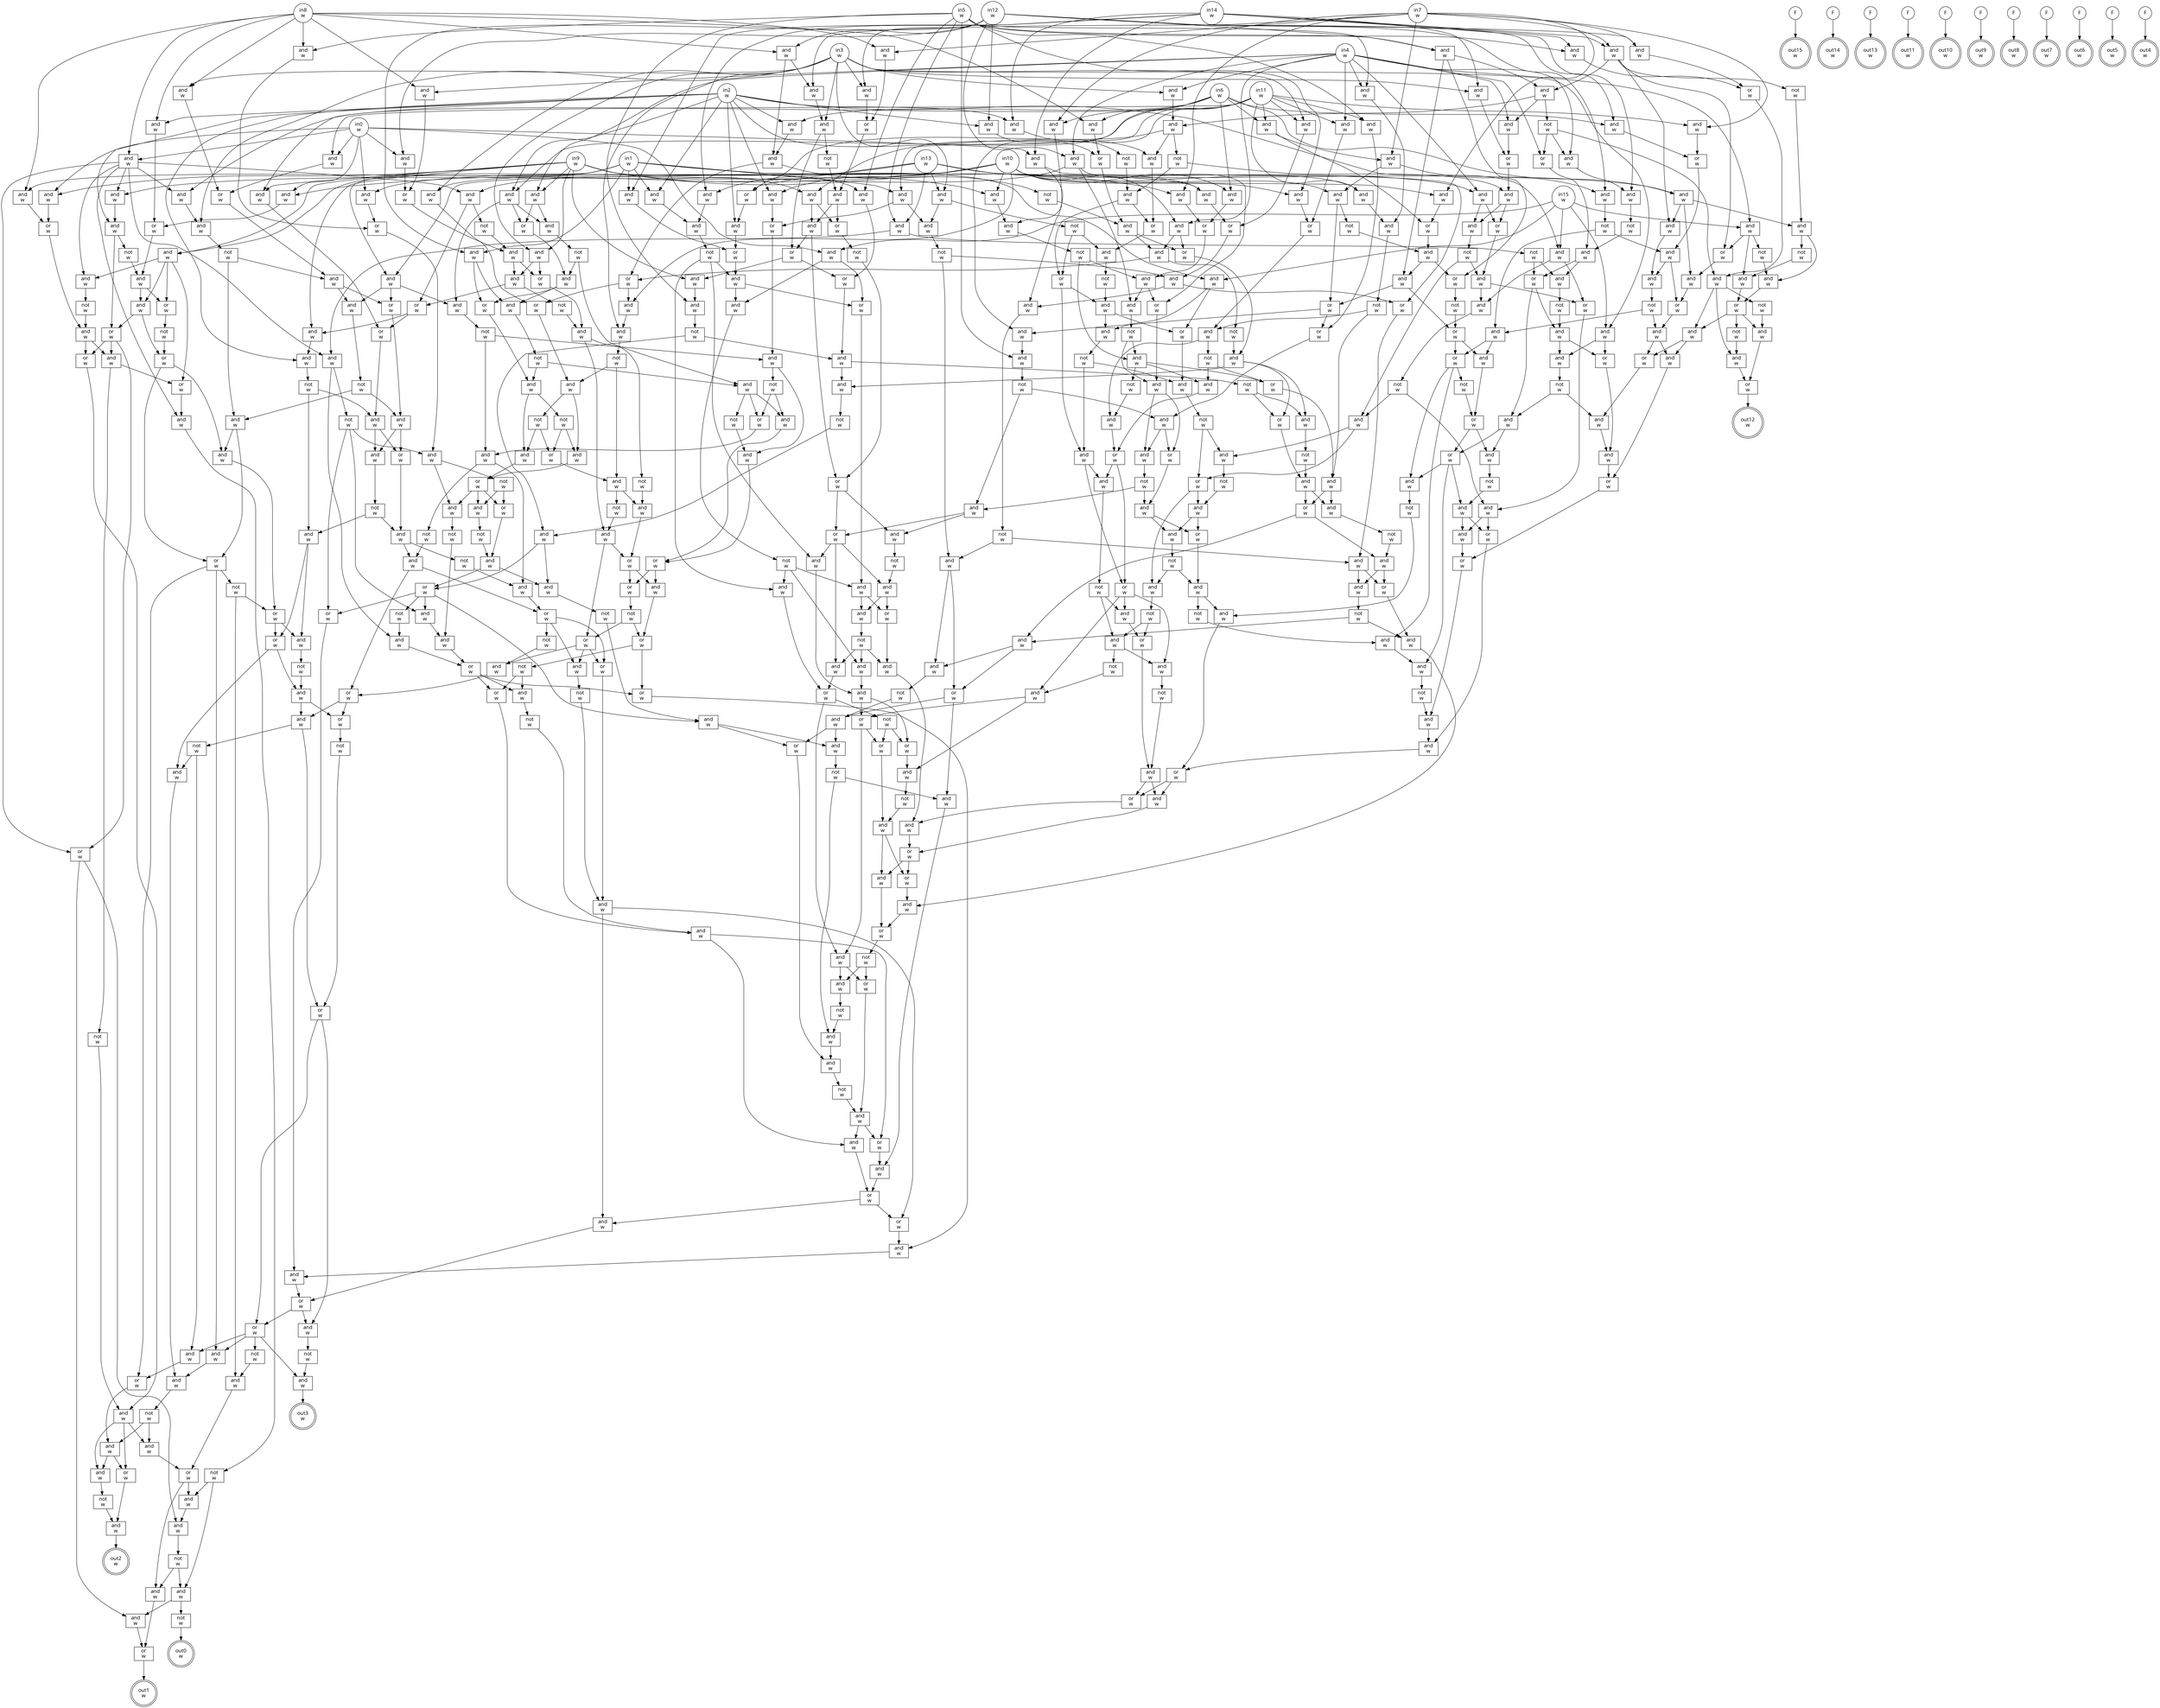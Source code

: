 digraph circuit{
	node [style = filled, fillcolor = white,shape=rect, fontname=geneva]
	g0 [label="in0\nw",shape=circle,fillcolor=white]
	g1 [label="in1\nw",shape=circle,fillcolor=white]
	g2 [label="in2\nw",shape=circle,fillcolor=white]
	g3 [label="in3\nw",shape=circle,fillcolor=white]
	g4 [label="in4\nw",shape=circle,fillcolor=white]
	g5 [label="in5\nw",shape=circle,fillcolor=white]
	g6 [label="in6\nw",shape=circle,fillcolor=white]
	g7 [label="in7\nw",shape=circle,fillcolor=white]
	g8 [label="in8\nw",shape=circle,fillcolor=white]
	g9 [label="in9\nw",shape=circle,fillcolor=white]
	g10 [label="in10\nw",shape=circle,fillcolor=white]
	g11 [label="in11\nw",shape=circle,fillcolor=white]
	g12 [label="in12\nw",shape=circle,fillcolor=white]
	g13 [label="in13\nw",shape=circle,fillcolor=white]
	g14 [label="in14\nw",shape=circle,fillcolor=white]
	g15 [label="in15\nw",shape=circle,fillcolor=white]
	g16 [label="F",shape=circle,fillcolor=white]
	g17 [label="F",shape=circle,fillcolor=white]
	g18 [label="F",shape=circle,fillcolor=white]
	g19 [label="F",shape=circle,fillcolor=white]
	g20 [label="F",shape=circle,fillcolor=white]
	g21 [label="F",shape=circle,fillcolor=white]
	g22 [label="F",shape=circle,fillcolor=white]
	g23 [label="F",shape=circle,fillcolor=white]
	g24 [label="F",shape=circle,fillcolor=white]
	g25 [label="F",shape=circle,fillcolor=white]
	g26 [label="F",shape=circle,fillcolor=white]
	g27 [label="and\nw",fillcolor=white]
	g28 [label="and\nw",fillcolor=white]
	g29 [label="and\nw",fillcolor=white]
	g30 [label="and\nw",fillcolor=white]
	g31 [label="and\nw",fillcolor=white]
	g32 [label="not\nw",fillcolor=white]
	g33 [label="and\nw",fillcolor=white]
	g34 [label="and\nw",fillcolor=white]
	g35 [label="and\nw",fillcolor=white]
	g36 [label="and\nw",fillcolor=white]
	g37 [label="and\nw",fillcolor=white]
	g38 [label="and\nw",fillcolor=white]
	g39 [label="and\nw",fillcolor=white]
	g40 [label="and\nw",fillcolor=white]
	g41 [label="not\nw",fillcolor=white]
	g42 [label="and\nw",fillcolor=white]
	g43 [label="and\nw",fillcolor=white]
	g44 [label="and\nw",fillcolor=white]
	g45 [label="and\nw",fillcolor=white]
	g46 [label="or\nw",fillcolor=white]
	g47 [label="and\nw",fillcolor=white]
	g48 [label="and\nw",fillcolor=white]
	g49 [label="not\nw",fillcolor=white]
	g50 [label="and\nw",fillcolor=white]
	g51 [label="and\nw",fillcolor=white]
	g52 [label="and\nw",fillcolor=white]
	g53 [label="and\nw",fillcolor=white]
	g54 [label="not\nw",fillcolor=white]
	g55 [label="and\nw",fillcolor=white]
	g56 [label="not\nw",fillcolor=white]
	g57 [label="or\nw",fillcolor=white]
	g58 [label="and\nw",fillcolor=white]
	g59 [label="and\nw",fillcolor=white]
	g60 [label="or\nw",fillcolor=white]
	g61 [label="and\nw",fillcolor=white]
	g62 [label="and\nw",fillcolor=white]
	g63 [label="not\nw",fillcolor=white]
	g64 [label="and\nw",fillcolor=white]
	g65 [label="and\nw",fillcolor=white]
	g66 [label="or\nw",fillcolor=white]
	g67 [label="and\nw",fillcolor=white]
	g68 [label="and\nw",fillcolor=white]
	g69 [label="not\nw",fillcolor=white]
	g70 [label="and\nw",fillcolor=white]
	g71 [label="not\nw",fillcolor=white]
	g72 [label="and\nw",fillcolor=white]
	g73 [label="or\nw",fillcolor=white]
	g74 [label="and\nw",fillcolor=white]
	g75 [label="or\nw",fillcolor=white]
	g76 [label="not\nw",fillcolor=white]
	g77 [label="or\nw",fillcolor=white]
	g78 [label="or\nw",fillcolor=white]
	g79 [label="not\nw",fillcolor=white]
	g80 [label="and\nw",fillcolor=white]
	g81 [label="or\nw",fillcolor=white]
	g82 [label="and\nw",fillcolor=white]
	g83 [label="and\nw",fillcolor=white]
	g84 [label="and\nw",fillcolor=white]
	g85 [label="not\nw",fillcolor=white]
	g86 [label="and\nw",fillcolor=white]
	g87 [label="and\nw",fillcolor=white]
	g88 [label="not\nw",fillcolor=white]
	g89 [label="and\nw",fillcolor=white]
	g90 [label="or\nw",fillcolor=white]
	g91 [label="and\nw",fillcolor=white]
	g92 [label="and\nw",fillcolor=white]
	g93 [label="and\nw",fillcolor=white]
	g94 [label="or\nw",fillcolor=white]
	g95 [label="and\nw",fillcolor=white]
	g96 [label="or\nw",fillcolor=white]
	g97 [label="and\nw",fillcolor=white]
	g98 [label="not\nw",fillcolor=white]
	g99 [label="and\nw",fillcolor=white]
	g100 [label="or\nw",fillcolor=white]
	g101 [label="and\nw",fillcolor=white]
	g102 [label="and\nw",fillcolor=white]
	g103 [label="and\nw",fillcolor=white]
	g104 [label="or\nw",fillcolor=white]
	g105 [label="not\nw",fillcolor=white]
	g106 [label="and\nw",fillcolor=white]
	g107 [label="or\nw",fillcolor=white]
	g108 [label="and\nw",fillcolor=white]
	g109 [label="and\nw",fillcolor=white]
	g110 [label="and\nw",fillcolor=white]
	g111 [label="and\nw",fillcolor=white]
	g112 [label="and\nw",fillcolor=white]
	g113 [label="not\nw",fillcolor=white]
	g114 [label="and\nw",fillcolor=white]
	g115 [label="not\nw",fillcolor=white]
	g116 [label="or\nw",fillcolor=white]
	g117 [label="and\nw",fillcolor=white]
	g118 [label="and\nw",fillcolor=white]
	g119 [label="not\nw",fillcolor=white]
	g120 [label="and\nw",fillcolor=white]
	g121 [label="or\nw",fillcolor=white]
	g122 [label="and\nw",fillcolor=white]
	g123 [label="and\nw",fillcolor=white]
	g124 [label="or\nw",fillcolor=white]
	g125 [label="and\nw",fillcolor=white]
	g126 [label="and\nw",fillcolor=white]
	g127 [label="not\nw",fillcolor=white]
	g128 [label="and\nw",fillcolor=white]
	g129 [label="and\nw",fillcolor=white]
	g130 [label="not\nw",fillcolor=white]
	g131 [label="or\nw",fillcolor=white]
	g132 [label="and\nw",fillcolor=white]
	g133 [label="or\nw",fillcolor=white]
	g134 [label="and\nw",fillcolor=white]
	g135 [label="and\nw",fillcolor=white]
	g136 [label="and\nw",fillcolor=white]
	g137 [label="and\nw",fillcolor=white]
	g138 [label="and\nw",fillcolor=white]
	g139 [label="not\nw",fillcolor=white]
	g140 [label="or\nw",fillcolor=white]
	g141 [label="and\nw",fillcolor=white]
	g142 [label="or\nw",fillcolor=white]
	g143 [label="and\nw",fillcolor=white]
	g144 [label="not\nw",fillcolor=white]
	g145 [label="and\nw",fillcolor=white]
	g146 [label="and\nw",fillcolor=white]
	g147 [label="or\nw",fillcolor=white]
	g148 [label="and\nw",fillcolor=white]
	g149 [label="not\nw",fillcolor=white]
	g150 [label="and\nw",fillcolor=white]
	g151 [label="and\nw",fillcolor=white]
	g152 [label="or\nw",fillcolor=white]
	g153 [label="or\nw",fillcolor=white]
	g154 [label="and\nw",fillcolor=white]
	g155 [label="and\nw",fillcolor=white]
	g156 [label="not\nw",fillcolor=white]
	g157 [label="and\nw",fillcolor=white]
	g158 [label="not\nw",fillcolor=white]
	g159 [label="or\nw",fillcolor=white]
	g160 [label="not\nw",fillcolor=white]
	g161 [label="or\nw",fillcolor=white]
	g162 [label="or\nw",fillcolor=white]
	g163 [label="and\nw",fillcolor=white]
	g164 [label="not\nw",fillcolor=white]
	g165 [label="and\nw",fillcolor=white]
	g166 [label="and\nw",fillcolor=white]
	g167 [label="and\nw",fillcolor=white]
	g168 [label="and\nw",fillcolor=white]
	g169 [label="and\nw",fillcolor=white]
	g170 [label="and\nw",fillcolor=white]
	g171 [label="not\nw",fillcolor=white]
	g172 [label="and\nw",fillcolor=white]
	g173 [label="and\nw",fillcolor=white]
	g174 [label="or\nw",fillcolor=white]
	g175 [label="not\nw",fillcolor=white]
	g176 [label="and\nw",fillcolor=white]
	g177 [label="or\nw",fillcolor=white]
	g178 [label="and\nw",fillcolor=white]
	g179 [label="and\nw",fillcolor=white]
	g180 [label="not\nw",fillcolor=white]
	g181 [label="or\nw",fillcolor=white]
	g182 [label="and\nw",fillcolor=white]
	g183 [label="and\nw",fillcolor=white]
	g184 [label="and\nw",fillcolor=white]
	g185 [label="not\nw",fillcolor=white]
	g186 [label="and\nw",fillcolor=white]
	g187 [label="and\nw",fillcolor=white]
	g188 [label="not\nw",fillcolor=white]
	g189 [label="or\nw",fillcolor=white]
	g190 [label="and\nw",fillcolor=white]
	g191 [label="and\nw",fillcolor=white]
	g192 [label="not\nw",fillcolor=white]
	g193 [label="and\nw",fillcolor=white]
	g194 [label="or\nw",fillcolor=white]
	g195 [label="and\nw",fillcolor=white]
	g196 [label="or\nw",fillcolor=white]
	g197 [label="and\nw",fillcolor=white]
	g198 [label="or\nw",fillcolor=white]
	g199 [label="and\nw",fillcolor=white]
	g200 [label="and\nw",fillcolor=white]
	g201 [label="not\nw",fillcolor=white]
	g202 [label="and\nw",fillcolor=white]
	g203 [label="and\nw",fillcolor=white]
	g204 [label="or\nw",fillcolor=white]
	g205 [label="or\nw",fillcolor=white]
	g206 [label="and\nw",fillcolor=white]
	g207 [label="and\nw",fillcolor=white]
	g208 [label="not\nw",fillcolor=white]
	g209 [label="and\nw",fillcolor=white]
	g210 [label="not\nw",fillcolor=white]
	g211 [label="not\nw",fillcolor=white]
	g212 [label="or\nw",fillcolor=white]
	g213 [label="and\nw",fillcolor=white]
	g214 [label="and\nw",fillcolor=white]
	g215 [label="not\nw",fillcolor=white]
	g216 [label="and\nw",fillcolor=white]
	g217 [label="or\nw",fillcolor=white]
	g218 [label="and\nw",fillcolor=white]
	g219 [label="not\nw",fillcolor=white]
	g220 [label="and\nw",fillcolor=white]
	g221 [label="or\nw",fillcolor=white]
	g222 [label="and\nw",fillcolor=white]
	g223 [label="not\nw",fillcolor=white]
	g224 [label="and\nw",fillcolor=white]
	g225 [label="and\nw",fillcolor=white]
	g226 [label="and\nw",fillcolor=white]
	g227 [label="not\nw",fillcolor=white]
	g228 [label="or\nw",fillcolor=white]
	g229 [label="and\nw",fillcolor=white]
	g230 [label="and\nw",fillcolor=white]
	g231 [label="and\nw",fillcolor=white]
	g232 [label="and\nw",fillcolor=white]
	g233 [label="and\nw",fillcolor=white]
	g234 [label="not\nw",fillcolor=white]
	g235 [label="and\nw",fillcolor=white]
	g236 [label="or\nw",fillcolor=white]
	g237 [label="and\nw",fillcolor=white]
	g238 [label="or\nw",fillcolor=white]
	g239 [label="and\nw",fillcolor=white]
	g240 [label="not\nw",fillcolor=white]
	g241 [label="and\nw",fillcolor=white]
	g242 [label="and\nw",fillcolor=white]
	g243 [label="and\nw",fillcolor=white]
	g244 [label="not\nw",fillcolor=white]
	g245 [label="and\nw",fillcolor=white]
	g246 [label="or\nw",fillcolor=white]
	g247 [label="and\nw",fillcolor=white]
	g248 [label="and\nw",fillcolor=white]
	g249 [label="or\nw",fillcolor=white]
	g250 [label="or\nw",fillcolor=white]
	g251 [label="and\nw",fillcolor=white]
	g252 [label="and\nw",fillcolor=white]
	g253 [label="and\nw",fillcolor=white]
	g254 [label="not\nw",fillcolor=white]
	g255 [label="and\nw",fillcolor=white]
	g256 [label="not\nw",fillcolor=white]
	g257 [label="or\nw",fillcolor=white]
	g258 [label="and\nw",fillcolor=white]
	g259 [label="and\nw",fillcolor=white]
	g260 [label="not\nw",fillcolor=white]
	g261 [label="and\nw",fillcolor=white]
	g262 [label="or\nw",fillcolor=white]
	g263 [label="or\nw",fillcolor=white]
	g264 [label="and\nw",fillcolor=white]
	g265 [label="not\nw",fillcolor=white]
	g266 [label="and\nw",fillcolor=white]
	g267 [label="or\nw",fillcolor=white]
	g268 [label="and\nw",fillcolor=white]
	g269 [label="not\nw",fillcolor=white]
	g270 [label="and\nw",fillcolor=white]
	g271 [label="and\nw",fillcolor=white]
	g272 [label="not\nw",fillcolor=white]
	g273 [label="and\nw",fillcolor=white]
	g274 [label="and\nw",fillcolor=white]
	g275 [label="not\nw",fillcolor=white]
	g276 [label="and\nw",fillcolor=white]
	g277 [label="or\nw",fillcolor=white]
	g278 [label="or\nw",fillcolor=white]
	g279 [label="and\nw",fillcolor=white]
	g280 [label="not\nw",fillcolor=white]
	g281 [label="and\nw",fillcolor=white]
	g282 [label="or\nw",fillcolor=white]
	g283 [label="and\nw",fillcolor=white]
	g284 [label="and\nw",fillcolor=white]
	g285 [label="and\nw",fillcolor=white]
	g286 [label="not\nw",fillcolor=white]
	g287 [label="and\nw",fillcolor=white]
	g288 [label="and\nw",fillcolor=white]
	g289 [label="or\nw",fillcolor=white]
	g290 [label="and\nw",fillcolor=white]
	g291 [label="and\nw",fillcolor=white]
	g292 [label="and\nw",fillcolor=white]
	g293 [label="not\nw",fillcolor=white]
	g294 [label="and\nw",fillcolor=white]
	g295 [label="and\nw",fillcolor=white]
	g296 [label="not\nw",fillcolor=white]
	g297 [label="or\nw",fillcolor=white]
	g298 [label="and\nw",fillcolor=white]
	g299 [label="or\nw",fillcolor=white]
	g300 [label="and\nw",fillcolor=white]
	g301 [label="not\nw",fillcolor=white]
	g302 [label="or\nw",fillcolor=white]
	g303 [label="and\nw",fillcolor=white]
	g304 [label="not\nw",fillcolor=white]
	g305 [label="and\nw",fillcolor=white]
	g306 [label="and\nw",fillcolor=white]
	g307 [label="not\nw",fillcolor=white]
	g308 [label="and\nw",fillcolor=white]
	g309 [label="not\nw",fillcolor=white]
	g310 [label="and\nw",fillcolor=white]
	g311 [label="and\nw",fillcolor=white]
	g312 [label="not\nw",fillcolor=white]
	g313 [label="not\nw",fillcolor=white]
	g314 [label="and\nw",fillcolor=white]
	g315 [label="or\nw",fillcolor=white]
	g316 [label="and\nw",fillcolor=white]
	g317 [label="or\nw",fillcolor=white]
	g318 [label="and\nw",fillcolor=white]
	g319 [label="and\nw",fillcolor=white]
	g320 [label="not\nw",fillcolor=white]
	g321 [label="and\nw",fillcolor=white]
	g322 [label="and\nw",fillcolor=white]
	g323 [label="not\nw",fillcolor=white]
	g324 [label="and\nw",fillcolor=white]
	g325 [label="and\nw",fillcolor=white]
	g326 [label="or\nw",fillcolor=white]
	g327 [label="or\nw",fillcolor=white]
	g328 [label="and\nw",fillcolor=white]
	g329 [label="and\nw",fillcolor=white]
	g330 [label="and\nw",fillcolor=white]
	g331 [label="and\nw",fillcolor=white]
	g332 [label="or\nw",fillcolor=white]
	g333 [label="and\nw",fillcolor=white]
	g334 [label="and\nw",fillcolor=white]
	g335 [label="not\nw",fillcolor=white]
	g336 [label="and\nw",fillcolor=white]
	g337 [label="and\nw",fillcolor=white]
	g338 [label="not\nw",fillcolor=white]
	g339 [label="not\nw",fillcolor=white]
	g340 [label="or\nw",fillcolor=white]
	g341 [label="and\nw",fillcolor=white]
	g342 [label="not\nw",fillcolor=white]
	g343 [label="and\nw",fillcolor=white]
	g344 [label="or\nw",fillcolor=white]
	g345 [label="not\nw",fillcolor=white]
	g346 [label="and\nw",fillcolor=white]
	g347 [label="and\nw",fillcolor=white]
	g348 [label="not\nw",fillcolor=white]
	g349 [label="and\nw",fillcolor=white]
	g350 [label="and\nw",fillcolor=white]
	g351 [label="and\nw",fillcolor=white]
	g352 [label="or\nw",fillcolor=white]
	g353 [label="or\nw",fillcolor=white]
	g354 [label="and\nw",fillcolor=white]
	g355 [label="not\nw",fillcolor=white]
	g356 [label="and\nw",fillcolor=white]
	g357 [label="and\nw",fillcolor=white]
	g358 [label="not\nw",fillcolor=white]
	g359 [label="and\nw",fillcolor=white]
	g360 [label="and\nw",fillcolor=white]
	g361 [label="not\nw",fillcolor=white]
	g362 [label="and\nw",fillcolor=white]
	g363 [label="not\nw",fillcolor=white]
	g364 [label="and\nw",fillcolor=white]
	g365 [label="or\nw",fillcolor=white]
	g366 [label="and\nw",fillcolor=white]
	g367 [label="and\nw",fillcolor=white]
	g368 [label="or\nw",fillcolor=white]
	g369 [label="and\nw",fillcolor=white]
	g370 [label="and\nw",fillcolor=white]
	g371 [label="not\nw",fillcolor=white]
	g372 [label="or\nw",fillcolor=white]
	g373 [label="and\nw",fillcolor=white]
	g374 [label="not\nw",fillcolor=white]
	g375 [label="or\nw",fillcolor=white]
	g376 [label="and\nw",fillcolor=white]
	g377 [label="and\nw",fillcolor=white]
	g378 [label="not\nw",fillcolor=white]
	g379 [label="and\nw",fillcolor=white]
	g380 [label="or\nw",fillcolor=white]
	g381 [label="and\nw",fillcolor=white]
	g382 [label="or\nw",fillcolor=white]
	g383 [label="not\nw",fillcolor=white]
	g384 [label="or\nw",fillcolor=white]
	g385 [label="or\nw",fillcolor=white]
	g386 [label="not\nw",fillcolor=white]
	g387 [label="or\nw",fillcolor=white]
	g388 [label="and\nw",fillcolor=white]
	g389 [label="not\nw",fillcolor=white]
	g390 [label="and\nw",fillcolor=white]
	g391 [label="or\nw",fillcolor=white]
	g392 [label="and\nw",fillcolor=white]
	g393 [label="or\nw",fillcolor=white]
	g394 [label="and\nw",fillcolor=white]
	g395 [label="and\nw",fillcolor=white]
	g396 [label="not\nw",fillcolor=white]
	g397 [label="and\nw",fillcolor=white]
	g398 [label="or\nw",fillcolor=white]
	g399 [label="and\nw",fillcolor=white]
	g400 [label="and\nw",fillcolor=white]
	g401 [label="not\nw",fillcolor=white]
	g402 [label="and\nw",fillcolor=white]
	g403 [label="or\nw",fillcolor=white]
	g404 [label="and\nw",fillcolor=white]
	g405 [label="and\nw",fillcolor=white]
	g406 [label="not\nw",fillcolor=white]
	g407 [label="and\nw",fillcolor=white]
	g408 [label="or\nw",fillcolor=white]
	g409 [label="or\nw",fillcolor=white]
	g410 [label="and\nw",fillcolor=white]
	g411 [label="not\nw",fillcolor=white]
	g412 [label="and\nw",fillcolor=white]
	g413 [label="not\nw",fillcolor=white]
	g414 [label="and\nw",fillcolor=white]
	g415 [label="or\nw",fillcolor=white]
	g416 [label="and\nw",fillcolor=white]
	g417 [label="or\nw",fillcolor=white]
	g418 [label="and\nw",fillcolor=white]
	g419 [label="not\nw",fillcolor=white]
	g420 [label="and\nw",fillcolor=white]
	g421 [label="and\nw",fillcolor=white]
	g422 [label="not\nw",fillcolor=white]
	g423 [label="and\nw",fillcolor=white]
	g424 [label="or\nw",fillcolor=white]
	g425 [label="and\nw",fillcolor=white]
	g426 [label="and\nw",fillcolor=white]
	g427 [label="and\nw",fillcolor=white]
	g428 [label="not\nw",fillcolor=white]
	g429 [label="or\nw",fillcolor=white]
	g430 [label="and\nw",fillcolor=white]
	g431 [label="and\nw",fillcolor=white]
	g432 [label="not\nw",fillcolor=white]
	g433 [label="or\nw",fillcolor=white]
	g434 [label="and\nw",fillcolor=white]
	g435 [label="and\nw",fillcolor=white]
	g436 [label="or\nw",fillcolor=white]
	g437 [label="and\nw",fillcolor=white]
	g438 [label="not\nw",fillcolor=white]
	g439 [label="and\nw",fillcolor=white]
	g440 [label="and\nw",fillcolor=white]
	g441 [label="not\nw",fillcolor=white]
	g442 [label="and\nw",fillcolor=white]
	g443 [label="or\nw",fillcolor=white]
	g444 [label="and\nw",fillcolor=white]
	g445 [label="and\nw",fillcolor=white]
	g446 [label="or\nw",fillcolor=white]
	g447 [label="and\nw",fillcolor=white]
	g448 [label="or\nw",fillcolor=white]
	g449 [label="not\nw",fillcolor=white]
	g450 [label="and\nw",fillcolor=white]
	g451 [label="and\nw",fillcolor=white]
	g452 [label="or\nw",fillcolor=white]
	g453 [label="and\nw",fillcolor=white]
	g454 [label="or\nw",fillcolor=white]
	g455 [label="or\nw",fillcolor=white]
	g456 [label="and\nw",fillcolor=white]
	g457 [label="not\nw",fillcolor=white]
	g458 [label="and\nw",fillcolor=white]
	g459 [label="or\nw",fillcolor=white]
	g460 [label="and\nw",fillcolor=white]
	g461 [label="and\nw",fillcolor=white]
	g462 [label="or\nw",fillcolor=white]
	g463 [label="not\nw",fillcolor=white]
	g464 [label="and\nw",fillcolor=white]
	g465 [label="not\nw",fillcolor=white]
	g466 [label="and\nw",fillcolor=white]
	g467 [label="and\nw",fillcolor=white]
	g468 [label="not\nw",fillcolor=white]
	g469 [label="or\nw",fillcolor=white]
	g470 [label="and\nw",fillcolor=white]
	g471 [label="or\nw",fillcolor=white]
	g472 [label="and\nw",fillcolor=white]
	g473 [label="and\nw",fillcolor=white]
	g474 [label="or\nw",fillcolor=white]
	g475 [label="or\nw",fillcolor=white]
	g476 [label="and\nw",fillcolor=white]
	g477 [label="and\nw",fillcolor=white]
	g478 [label="and\nw",fillcolor=white]
	g479 [label="or\nw",fillcolor=white]
	g480 [label="and\nw",fillcolor=white]
	g481 [label="or\nw",fillcolor=white]
	g482 [label="and\nw",fillcolor=white]
	g483 [label="or\nw",fillcolor=white]
	g484 [label="not\nw",fillcolor=white]
	g485 [label="and\nw",fillcolor=white]
	g486 [label="or\nw",fillcolor=white]
	g487 [label="or\nw",fillcolor=white]
	g488 [label="not\nw",fillcolor=white]
	g489 [label="and\nw",fillcolor=white]
	g490 [label="or\nw",fillcolor=white]
	g491 [label="or\nw",fillcolor=white]
	g492 [label="and\nw",fillcolor=white]
	g493 [label="not\nw",fillcolor=white]
	g494 [label="and\nw",fillcolor=white]
	g495 [label="and\nw",fillcolor=white]
	g496 [label="not\nw",fillcolor=white]
	g497 [label="and\nw",fillcolor=white]
	g498 [label="or\nw",fillcolor=white]
	g499 [label="not\nw",fillcolor=white]
	g500 [label="or\nw",fillcolor=white]
	g501 [label="and\nw",fillcolor=white]
	g502 [label="not\nw",fillcolor=white]
	g503 [label="or\nw",fillcolor=white]
	g504 [label="and\nw",fillcolor=white]
	g505 [label="and\nw",fillcolor=white]
	g506 [label="and\nw",fillcolor=white]
	g507 [label="not\nw",fillcolor=white]
	g508 [label="and\nw",fillcolor=white]
	g509 [label="or\nw",fillcolor=white]
	g510 [label="and\nw",fillcolor=white]
	g511 [label="not\nw",fillcolor=white]
	g512 [label="and\nw",fillcolor=white]
	g513 [label="or\nw",fillcolor=white]
	g514 [label="or\nw",fillcolor=white]
	g515 [label="and\nw",fillcolor=white]
	g516 [label="or\nw",fillcolor=white]
	g517 [label="and\nw",fillcolor=white]
	g518 [label="and\nw",fillcolor=white]
	g519 [label="or\nw",fillcolor=white]
	g520 [label="and\nw",fillcolor=white]
	g521 [label="not\nw",fillcolor=white]
	g522 [label="not\nw",fillcolor=white]
	g523 [label="or\nw",fillcolor=white]
	g524 [label="and\nw",fillcolor=white]
	g525 [label="or\nw",fillcolor=white]
	g526 [label="and\nw",fillcolor=white]
	g527 [label="not\nw",fillcolor=white]
	g528 [label="and\nw",fillcolor=white]
	g529 [label="and\nw",fillcolor=white]
	g530 [label="or\nw",fillcolor=white]
	g531 [label="and\nw",fillcolor=white]
	g532 [label="and\nw",fillcolor=white]
	g533 [label="not\nw",fillcolor=white]
	g534 [label="and\nw",fillcolor=white]
	g535 [label="and\nw",fillcolor=white]
	g536 [label="not\nw",fillcolor=white]
	g537 [label="and\nw",fillcolor=white]
	g538 [label="or\nw",fillcolor=white]
	g539 [label="out0\nw",shape=doublecircle,fillcolor=white]
	g540 [label="out1\nw",shape=doublecircle,fillcolor=white]
	g541 [label="out2\nw",shape=doublecircle,fillcolor=white]
	g542 [label="out3\nw",shape=doublecircle,fillcolor=white]
	g543 [label="out4\nw",shape=doublecircle,fillcolor=white]
	g544 [label="out5\nw",shape=doublecircle,fillcolor=white]
	g545 [label="out6\nw",shape=doublecircle,fillcolor=white]
	g546 [label="out7\nw",shape=doublecircle,fillcolor=white]
	g547 [label="out8\nw",shape=doublecircle,fillcolor=white]
	g548 [label="out9\nw",shape=doublecircle,fillcolor=white]
	g549 [label="out10\nw",shape=doublecircle,fillcolor=white]
	g550 [label="out11\nw",shape=doublecircle,fillcolor=white]
	g551 [label="out12\nw",shape=doublecircle,fillcolor=white]
	g552 [label="out13\nw",shape=doublecircle,fillcolor=white]
	g553 [label="out14\nw",shape=doublecircle,fillcolor=white]
	g554 [label="out15\nw",shape=doublecircle,fillcolor=white]
	edge [fontname=Geneva,fontcolor=forestgreen]
	g0->g331
	g0->g333
	g0->g364
	g0->g392
	g0->g416
	g0->g435
	g0->g480
	g0->g515
	g1->g252
	g1->g266
	g1->g270
	g1->g281
	g1->g284
	g1->g288
	g1->g291
	g1->g329
	g1->g330
	g2->g197
	g2->g199
	g2->g225
	g2->g230
	g2->g231
	g2->g232
	g2->g233
	g2->g237
	g2->g242
	g2->g251
	g2->g284
	g2->g360
	g2->g370
	g3->g146
	g3->g148
	g3->g166
	g3->g167
	g3->g168
	g3->g169
	g3->g170
	g3->g172
	g3->g176
	g3->g183
	g3->g207
	g3->g357
	g4->g92
	g4->g108
	g4->g109
	g4->g110
	g4->g111
	g4->g123
	g4->g125
	g4->g135
	g4->g136
	g4->g137
	g4->g140
	g4->g172
	g5->g65
	g5->g67
	g5->g82
	g5->g83
	g5->g84
	g5->g86
	g5->g87
	g5->g89
	g5->g125
	g5->g155
	g6->g39
	g6->g43
	g6->g44
	g6->g45
	g6->g47
	g6->g51
	g6->g59
	g6->g199
	g7->g31
	g7->g33
	g7->g34
	g7->g35
	g7->g36
	g7->g37
	g7->g38
	g7->g47
	g7->g52
	g8->g30
	g8->g34
	g8->g43
	g8->g83
	g8->g110
	g8->g168
	g8->g251
	g8->g330
	g8->g333
	g9->g29
	g9->g36
	g9->g44
	g9->g82
	g9->g109
	g9->g154
	g9->g167
	g9->g231
	g9->g329
	g9->g369
	g9->g515
	g10->g28
	g10->g29
	g10->g37
	g10->g45
	g10->g53
	g10->g86
	g10->g108
	g10->g166
	g10->g206
	g10->g230
	g10->g270
	g10->g359
	g10->g480
	g11->g28
	g11->g38
	g11->g51
	g11->g74
	g11->g89
	g11->g123
	g11->g169
	g11->g225
	g11->g266
	g11->g356
	g11->g392
	g12->g30
	g12->g33
	g12->g55
	g12->g59
	g12->g67
	g12->g111
	g12->g146
	g12->g197
	g12->g252
	g12->g364
	g13->g27
	g13->g39
	g13->g84
	g13->g135
	g13->g170
	g13->g174
	g13->g281
	g13->g331
	g14->g27
	g14->g31
	g14->g65
	g14->g138
	g14->g176
	g14->g233
	g14->g288
	g14->g416
	g15->g92
	g15->g183
	g15->g242
	g15->g291
	g15->g435
	g16->g554
	g17->g553
	g18->g552
	g19->g550
	g20->g549
	g21->g548
	g22->g547
	g23->g546
	g24->g545
	g25->g544
	g26->g543
	g27->g285
	g28->g126
	g29->g48
	g30->g35
	g30->g200
	g31->g32
	g31->g42
	g31->g68
	g31->g94
	g32->g40
	g33->g66
	g34->g147
	g35->g148
	g36->g46
	g37->g57
	g38->g60
	g39->g40
	g39->g42
	g39->g95
	g40->g41
	g40->g99
	g41->g93
	g42->g62
	g43->g198
	g44->g151
	g44->g159
	g45->g46
	g46->g50
	g47->g48
	g48->g49
	g49->g50
	g49->g114
	g50->g112
	g50->g116
	g51->g52
	g51->g57
	g52->g53
	g52->g55
	g53->g54
	g53->g73
	g54->g58
	g55->g56
	g56->g61
	g56->g64
	g57->g58
	g58->g72
	g58->g75
	g59->g60
	g60->g61
	g61->g62
	g61->g96
	g62->g63
	g63->g64
	g63->g97
	g64->g78
	g64->g80
	g65->g66
	g66->g70
	g67->g68
	g67->g72
	g67->g75
	g68->g69
	g68->g136
	g68->g173
	g69->g70
	g69->g137
	g69->g140
	g70->g71
	g70->g102
	g70->g106
	g71->g101
	g72->g73
	g72->g77
	g73->g74
	g73->g90
	g74->g87
	g75->g76
	g76->g77
	g77->g78
	g77->g80
	g78->g79
	g78->g191
	g78->g321
	g79->g81
	g80->g81
	g81->g187
	g81->g189
	g82->g153
	g83->g332
	g84->g85
	g84->g334
	g85->g142
	g85->g143
	g86->g124
	g87->g88
	g88->g91
	g88->g120
	g89->g90
	g90->g91
	g91->g118
	g91->g121
	g92->g93
	g92->g94
	g92->g98
	g93->g100
	g94->g95
	g95->g96
	g96->g97
	g97->g103
	g97->g104
	g98->g99
	g99->g100
	g100->g101
	g100->g102
	g100->g105
	g101->g107
	g102->g103
	g102->g104
	g103->g196
	g104->g193
	g105->g106
	g106->g107
	g107->g551
	g108->g203
	g108->g212
	g109->g226
	g109->g228
	g110->g365
	g111->g112
	g111->g116
	g111->g354
	g112->g113
	g113->g114
	g113->g117
	g114->g115
	g114->g131
	g114->g132
	g115->g129
	g116->g117
	g117->g118
	g117->g121
	g118->g119
	g119->g120
	g119->g122
	g120->g162
	g120->g163
	g121->g122
	g122->g306
	g122->g317
	g123->g124
	g124->g128
	g125->g126
	g126->g127
	g127->g128
	g127->g134
	g128->g129
	g128->g130
	g129->g133
	g130->g131
	g130->g132
	g131->g134
	g132->g133
	g133->g295
	g133->g297
	g134->g221
	g134->g222
	g135->g179
	g135->g181
	g136->g177
	g137->g138
	g138->g139
	g139->g141
	g140->g141
	g141->g142
	g141->g143
	g142->g145
	g142->g186
	g143->g144
	g144->g145
	g145->g184
	g145->g194
	g146->g147
	g147->g150
	g148->g149
	g148->g152
	g149->g150
	g150->g151
	g150->g159
	g151->g152
	g151->g161
	g152->g153
	g152->g154
	g153->g157
	g154->g155
	g155->g156
	g156->g157
	g156->g216
	g157->g158
	g157->g214
	g158->g217
	g158->g218
	g159->g160
	g160->g161
	g161->g162
	g161->g163
	g162->g165
	g162->g287
	g162->g442
	g163->g164
	g164->g165
	g165->g440
	g165->g443
	g166->g205
	g167->g367
	g167->g375
	g168->g393
	g169->g282
	g170->g171
	g170->g268
	g171->g236
	g171->g239
	g172->g173
	g173->g174
	g173->g175
	g173->g237
	g174->g232
	g175->g178
	g175->g235
	g176->g177
	g177->g178
	g178->g179
	g178->g181
	g179->g180
	g180->g182
	g180->g245
	g181->g182
	g182->g243
	g182->g246
	g183->g184
	g183->g194
	g184->g185
	g185->g186
	g185->g193
	g186->g187
	g186->g189
	g187->g188
	g188->g190
	g189->g190
	g189->g191
	g189->g322
	g190->g248
	g190->g250
	g191->g192
	g192->g319
	g193->g195
	g194->g195
	g195->g196
	g196->g249
	g197->g198
	g198->g202
	g199->g200
	g200->g201
	g200->g204
	g201->g202
	g202->g203
	g202->g212
	g203->g204
	g203->g211
	g204->g205
	g204->g206
	g205->g209
	g206->g207
	g207->g208
	g208->g209
	g208->g264
	g209->g210
	g209->g261
	g210->g259
	g210->g263
	g211->g213
	g212->g213
	g213->g214
	g213->g217
	g213->g218
	g214->g215
	g215->g216
	g216->g344
	g216->g347
	g217->g220
	g218->g219
	g219->g220
	g220->g221
	g220->g222
	g221->g224
	g221->g423
	g222->g223
	g223->g224
	g224->g421
	g224->g424
	g225->g226
	g225->g228
	g225->g271
	g226->g227
	g227->g229
	g227->g255
	g228->g229
	g229->g253
	g229->g257
	g230->g267
	g231->g372
	g232->g289
	g233->g234
	g234->g235
	g235->g236
	g235->g238
	g236->g241
	g236->g294
	g237->g238
	g238->g239
	g239->g240
	g240->g241
	g241->g292
	g241->g299
	g242->g243
	g242->g246
	g243->g244
	g244->g245
	g244->g247
	g245->g302
	g245->g303
	g246->g247
	g247->g248
	g247->g250
	g248->g249
	g249->g324
	g250->g325
	g251->g481
	g252->g253
	g252->g257
	g253->g254
	g254->g255
	g254->g258
	g255->g256
	g255->g276
	g255->g278
	g256->g274
	g257->g258
	g258->g259
	g258->g260
	g259->g262
	g260->g261
	g260->g263
	g261->g262
	g262->g337
	g262->g340
	g262->g341
	g263->g264
	g264->g265
	g264->g379
	g265->g377
	g266->g267
	g266->g268
	g267->g273
	g268->g269
	g269->g283
	g269->g426
	g270->g271
	g270->g395
	g270->g398
	g271->g272
	g272->g273
	g272->g279
	g273->g274
	g273->g275
	g274->g277
	g275->g276
	g275->g278
	g276->g277
	g277->g381
	g277->g382
	g278->g279
	g279->g280
	g279->g407
	g280->g405
	g281->g282
	g282->g283
	g283->g417
	g283->g418
	g284->g285
	g285->g286
	g286->g287
	g286->g290
	g286->g447
	g287->g451
	g288->g289
	g289->g290
	g290->g436
	g290->g437
	g291->g292
	g291->g299
	g292->g293
	g293->g294
	g293->g300
	g294->g295
	g294->g297
	g295->g296
	g296->g298
	g296->g310
	g297->g298
	g297->g311
	g297->g314
	g298->g315
	g299->g300
	g300->g301
	g301->g302
	g301->g303
	g302->g305
	g302->g308
	g303->g304
	g304->g305
	g305->g306
	g305->g317
	g306->g307
	g307->g308
	g307->g318
	g308->g309
	g309->g310
	g309->g315
	g310->g311
	g310->g313
	g311->g312
	g312->g316
	g313->g314
	g314->g452
	g314->g456
	g315->g316
	g316->g327
	g316->g328
	g317->g318
	g318->g319
	g318->g320
	g319->g326
	g320->g321
	g321->g322
	g322->g323
	g323->g324
	g324->g325
	g325->g326
	g326->g327
	g326->g328
	g327->g445
	g328->g446
	g329->g362
	g329->g483
	g329->g485
	g329->g519
	g330->g516
	g331->g332
	g332->g336
	g333->g334
	g333->g354
	g333->g356
	g333->g359
	g333->g362
	g333->g514
	g333->g520
	g334->g335
	g334->g346
	g335->g336
	g335->g350
	g335->g353
	g336->g337
	g336->g339
	g337->g338
	g338->g351
	g339->g340
	g339->g341
	g340->g343
	g341->g342
	g342->g343
	g343->g344
	g343->g347
	g344->g345
	g344->g349
	g344->g350
	g344->g353
	g345->g346
	g346->g352
	g347->g348
	g348->g349
	g349->g431
	g349->g433
	g350->g351
	g351->g352
	g352->g385
	g352->g387
	g352->g388
	g353->g477
	g354->g355
	g354->g368
	g355->g366
	g356->g357
	g357->g358
	g358->g394
	g358->g397
	g359->g360
	g360->g361
	g360->g513
	g361->g482
	g362->g363
	g363->g517
	g364->g365
	g365->g366
	g366->g367
	g366->g375
	g367->g368
	g367->g374
	g368->g369
	g368->g372
	g369->g370
	g370->g371
	g371->g373
	g371->g402
	g372->g373
	g373->g400
	g373->g403
	g374->g376
	g375->g376
	g376->g377
	g376->g378
	g377->g380
	g377->g391
	g378->g379
	g379->g380
	g380->g381
	g380->g382
	g381->g384
	g382->g383
	g383->g384
	g383->g391
	g384->g385
	g384->g386
	g385->g476
	g386->g387
	g386->g388
	g387->g390
	g388->g389
	g389->g390
	g390->g471
	g390->g473
	g391->g409
	g391->g410
	g391->g414
	g392->g393
	g393->g394
	g394->g395
	g394->g398
	g395->g396
	g396->g397
	g396->g399
	g397->g487
	g397->g489
	g398->g399
	g399->g400
	g399->g403
	g400->g401
	g401->g402
	g401->g404
	g402->g491
	g402->g492
	g403->g404
	g404->g405
	g404->g406
	g405->g408
	g405->g415
	g406->g407
	g407->g408
	g408->g409
	g408->g410
	g408->g413
	g409->g412
	g410->g411
	g411->g412
	g412->g475
	g412->g478
	g413->g414
	g414->g415
	g415->g495
	g415->g498
	g416->g417
	g416->g418
	g417->g420
	g418->g419
	g419->g420
	g419->g426
	g420->g421
	g420->g424
	g421->g422
	g422->g423
	g422->g425
	g423->g427
	g423->g429
	g424->g425
	g425->g460
	g426->g427
	g426->g429
	g427->g428
	g428->g430
	g429->g430
	g429->g434
	g430->g431
	g430->g433
	g431->g432
	g432->g434
	g432->g466
	g433->g467
	g434->g472
	g435->g436
	g435->g437
	g436->g439
	g437->g438
	g438->g439
	g438->g447
	g438->g450
	g439->g440
	g439->g443
	g440->g441
	g441->g442
	g441->g444
	g441->g450
	g442->g448
	g443->g444
	g444->g445
	g445->g446
	g446->g459
	g446->g461
	g447->g448
	g448->g449
	g448->g453
	g449->g454
	g449->g455
	g450->g451
	g451->g452
	g451->g455
	g452->g453
	g452->g454
	g453->g464
	g453->g469
	g454->g458
	g455->g456
	g456->g457
	g457->g458
	g458->g459
	g458->g461
	g459->g460
	g460->g462
	g461->g462
	g462->g463
	g463->g464
	g463->g469
	g464->g465
	g465->g466
	g466->g467
	g467->g468
	g468->g470
	g469->g470
	g470->g471
	g470->g473
	g471->g472
	g472->g474
	g473->g474
	g474->g475
	g474->g478
	g475->g476
	g476->g477
	g477->g479
	g478->g479
	g479->g501
	g479->g503
	g480->g481
	g481->g482
	g482->g483
	g482->g485
	g483->g484
	g484->g486
	g485->g486
	g485->g513
	g486->g487
	g486->g489
	g487->g488
	g487->g505
	g487->g509
	g488->g490
	g488->g512
	g489->g490
	g490->g491
	g490->g492
	g491->g494
	g491->g497
	g492->g493
	g493->g494
	g494->g495
	g494->g498
	g495->g496
	g495->g500
	g496->g497
	g496->g508
	g497->g506
	g498->g499
	g499->g500
	g500->g501
	g500->g503
	g501->g502
	g502->g504
	g503->g504
	g503->g505
	g503->g508
	g503->g511
	g504->g542
	g505->g506
	g506->g507
	g507->g510
	g507->g529
	g508->g509
	g509->g510
	g510->g525
	g510->g526
	g511->g512
	g512->g530
	g513->g514
	g513->g518
	g513->g523
	g514->g532
	g514->g535
	g515->g516
	g516->g517
	g517->g518
	g517->g523
	g518->g519
	g518->g522
	g519->g520
	g520->g521
	g521->g531
	g521->g534
	g522->g524
	g523->g524
	g524->g525
	g524->g526
	g524->g529
	g525->g528
	g526->g527
	g527->g528
	g528->g541
	g529->g530
	g530->g531
	g530->g537
	g531->g532
	g532->g533
	g533->g534
	g533->g537
	g534->g535
	g534->g536
	g535->g538
	g536->g539
	g537->g538
	g538->g540
}